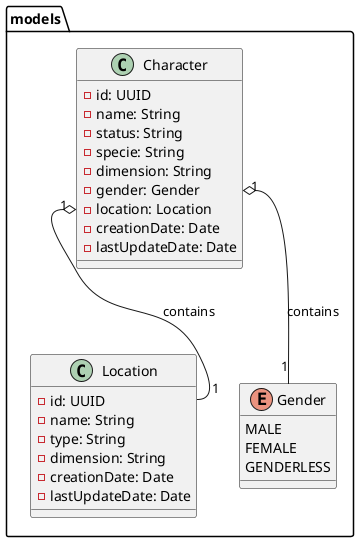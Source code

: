 @startuml
'https://plantuml.com/class-diagram
package models {
    class Character {
        - id: UUID
        - name: String
        - status: String
        - specie: String
        - dimension: String
        - gender: Gender
        - location: Location
        - creationDate: Date
        - lastUpdateDate: Date
    }

    class Location {
        - id: UUID
        - name: String
        - type: String
        - dimension: String
        - creationDate: Date
        - lastUpdateDate: Date
    }

    enum Gender {
        MALE
        FEMALE
        GENDERLESS
    }
}

Character::gender "1" o-- "1" Gender : contains
Character::location "1" o-- "  1" Location::id : contains
@enduml